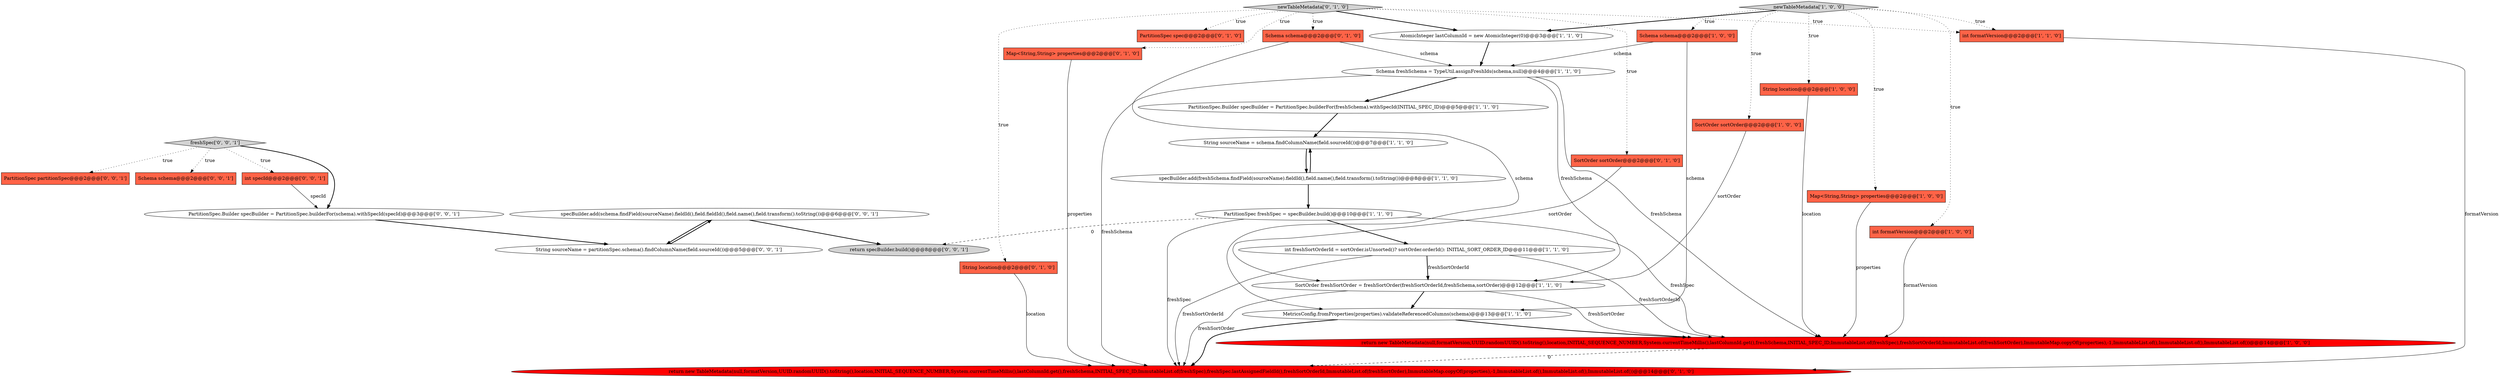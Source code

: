digraph {
11 [style = filled, label = "PartitionSpec freshSpec = specBuilder.build()@@@10@@@['1', '1', '0']", fillcolor = white, shape = ellipse image = "AAA0AAABBB1BBB"];
21 [style = filled, label = "Schema schema@@@2@@@['0', '1', '0']", fillcolor = tomato, shape = box image = "AAA0AAABBB2BBB"];
22 [style = filled, label = "Map<String,String> properties@@@2@@@['0', '1', '0']", fillcolor = tomato, shape = box image = "AAA0AAABBB2BBB"];
26 [style = filled, label = "return specBuilder.build()@@@8@@@['0', '0', '1']", fillcolor = lightgray, shape = ellipse image = "AAA0AAABBB3BBB"];
18 [style = filled, label = "return new TableMetadata(null,formatVersion,UUID.randomUUID().toString(),location,INITIAL_SEQUENCE_NUMBER,System.currentTimeMillis(),lastColumnId.get(),freshSchema,INITIAL_SPEC_ID,ImmutableList.of(freshSpec),freshSpec.lastAssignedFieldId(),freshSortOrderId,ImmutableList.of(freshSortOrder),ImmutableMap.copyOf(properties),-1,ImmutableList.of(),ImmutableList.of(),ImmutableList.of())@@@14@@@['0', '1', '0']", fillcolor = red, shape = ellipse image = "AAA1AAABBB2BBB"];
23 [style = filled, label = "String location@@@2@@@['0', '1', '0']", fillcolor = tomato, shape = box image = "AAA0AAABBB2BBB"];
1 [style = filled, label = "AtomicInteger lastColumnId = new AtomicInteger(0)@@@3@@@['1', '1', '0']", fillcolor = white, shape = ellipse image = "AAA0AAABBB1BBB"];
0 [style = filled, label = "SortOrder sortOrder@@@2@@@['1', '0', '0']", fillcolor = tomato, shape = box image = "AAA0AAABBB1BBB"];
17 [style = filled, label = "PartitionSpec spec@@@2@@@['0', '1', '0']", fillcolor = tomato, shape = box image = "AAA0AAABBB2BBB"];
6 [style = filled, label = "String location@@@2@@@['1', '0', '0']", fillcolor = tomato, shape = box image = "AAA0AAABBB1BBB"];
9 [style = filled, label = "SortOrder freshSortOrder = freshSortOrder(freshSortOrderId,freshSchema,sortOrder)@@@12@@@['1', '1', '0']", fillcolor = white, shape = ellipse image = "AAA0AAABBB1BBB"];
25 [style = filled, label = "int specId@@@2@@@['0', '0', '1']", fillcolor = tomato, shape = box image = "AAA0AAABBB3BBB"];
7 [style = filled, label = "newTableMetadata['1', '0', '0']", fillcolor = lightgray, shape = diamond image = "AAA0AAABBB1BBB"];
5 [style = filled, label = "MetricsConfig.fromProperties(properties).validateReferencedColumns(schema)@@@13@@@['1', '1', '0']", fillcolor = white, shape = ellipse image = "AAA0AAABBB1BBB"];
28 [style = filled, label = "String sourceName = partitionSpec.schema().findColumnName(field.sourceId())@@@5@@@['0', '0', '1']", fillcolor = white, shape = ellipse image = "AAA0AAABBB3BBB"];
8 [style = filled, label = "PartitionSpec.Builder specBuilder = PartitionSpec.builderFor(freshSchema).withSpecId(INITIAL_SPEC_ID)@@@5@@@['1', '1', '0']", fillcolor = white, shape = ellipse image = "AAA0AAABBB1BBB"];
12 [style = filled, label = "Schema schema@@@2@@@['1', '0', '0']", fillcolor = tomato, shape = box image = "AAA0AAABBB1BBB"];
20 [style = filled, label = "newTableMetadata['0', '1', '0']", fillcolor = lightgray, shape = diamond image = "AAA0AAABBB2BBB"];
29 [style = filled, label = "PartitionSpec.Builder specBuilder = PartitionSpec.builderFor(schema).withSpecId(specId)@@@3@@@['0', '0', '1']", fillcolor = white, shape = ellipse image = "AAA0AAABBB3BBB"];
4 [style = filled, label = "String sourceName = schema.findColumnName(field.sourceId())@@@7@@@['1', '1', '0']", fillcolor = white, shape = ellipse image = "AAA0AAABBB1BBB"];
3 [style = filled, label = "Map<String,String> properties@@@2@@@['1', '0', '0']", fillcolor = tomato, shape = box image = "AAA0AAABBB1BBB"];
15 [style = filled, label = "Schema freshSchema = TypeUtil.assignFreshIds(schema,null)@@@4@@@['1', '1', '0']", fillcolor = white, shape = ellipse image = "AAA0AAABBB1BBB"];
19 [style = filled, label = "SortOrder sortOrder@@@2@@@['0', '1', '0']", fillcolor = tomato, shape = box image = "AAA0AAABBB2BBB"];
10 [style = filled, label = "return new TableMetadata(null,formatVersion,UUID.randomUUID().toString(),location,INITIAL_SEQUENCE_NUMBER,System.currentTimeMillis(),lastColumnId.get(),freshSchema,INITIAL_SPEC_ID,ImmutableList.of(freshSpec),freshSortOrderId,ImmutableList.of(freshSortOrder),ImmutableMap.copyOf(properties),-1,ImmutableList.of(),ImmutableList.of(),ImmutableList.of())@@@14@@@['1', '0', '0']", fillcolor = red, shape = ellipse image = "AAA1AAABBB1BBB"];
31 [style = filled, label = "PartitionSpec partitionSpec@@@2@@@['0', '0', '1']", fillcolor = tomato, shape = box image = "AAA0AAABBB3BBB"];
13 [style = filled, label = "int formatVersion@@@2@@@['1', '0', '0']", fillcolor = tomato, shape = box image = "AAA0AAABBB1BBB"];
24 [style = filled, label = "specBuilder.add(schema.findField(sourceName).fieldId(),field.fieldId(),field.name(),field.transform().toString())@@@6@@@['0', '0', '1']", fillcolor = white, shape = ellipse image = "AAA0AAABBB3BBB"];
16 [style = filled, label = "specBuilder.add(freshSchema.findField(sourceName).fieldId(),field.name(),field.transform().toString())@@@8@@@['1', '1', '0']", fillcolor = white, shape = ellipse image = "AAA0AAABBB1BBB"];
14 [style = filled, label = "int formatVersion@@@2@@@['1', '1', '0']", fillcolor = tomato, shape = box image = "AAA0AAABBB1BBB"];
30 [style = filled, label = "freshSpec['0', '0', '1']", fillcolor = lightgray, shape = diamond image = "AAA0AAABBB3BBB"];
27 [style = filled, label = "Schema schema@@@2@@@['0', '0', '1']", fillcolor = tomato, shape = box image = "AAA0AAABBB3BBB"];
2 [style = filled, label = "int freshSortOrderId = sortOrder.isUnsorted()? sortOrder.orderId(): INITIAL_SORT_ORDER_ID@@@11@@@['1', '1', '0']", fillcolor = white, shape = ellipse image = "AAA0AAABBB1BBB"];
5->10 [style = bold, label=""];
0->9 [style = solid, label="sortOrder"];
24->28 [style = bold, label=""];
7->6 [style = dotted, label="true"];
7->1 [style = bold, label=""];
16->11 [style = bold, label=""];
15->10 [style = solid, label="freshSchema"];
22->18 [style = solid, label="properties"];
23->18 [style = solid, label="location"];
20->17 [style = dotted, label="true"];
30->27 [style = dotted, label="true"];
1->15 [style = bold, label=""];
7->13 [style = dotted, label="true"];
11->26 [style = dashed, label="0"];
15->18 [style = solid, label="freshSchema"];
20->14 [style = dotted, label="true"];
12->5 [style = solid, label="schema"];
21->5 [style = solid, label="schema"];
5->18 [style = bold, label=""];
20->21 [style = dotted, label="true"];
12->15 [style = solid, label="schema"];
2->9 [style = bold, label=""];
20->1 [style = bold, label=""];
7->0 [style = dotted, label="true"];
30->29 [style = bold, label=""];
11->2 [style = bold, label=""];
7->12 [style = dotted, label="true"];
10->18 [style = dashed, label="0"];
29->28 [style = bold, label=""];
14->18 [style = solid, label="formatVersion"];
11->18 [style = solid, label="freshSpec"];
24->26 [style = bold, label=""];
3->10 [style = solid, label="properties"];
30->31 [style = dotted, label="true"];
30->25 [style = dotted, label="true"];
2->10 [style = solid, label="freshSortOrderId"];
6->10 [style = solid, label="location"];
9->10 [style = solid, label="freshSortOrder"];
7->3 [style = dotted, label="true"];
19->9 [style = solid, label="sortOrder"];
2->9 [style = solid, label="freshSortOrderId"];
25->29 [style = solid, label="specId"];
20->23 [style = dotted, label="true"];
9->5 [style = bold, label=""];
28->24 [style = bold, label=""];
9->18 [style = solid, label="freshSortOrder"];
20->19 [style = dotted, label="true"];
20->22 [style = dotted, label="true"];
8->4 [style = bold, label=""];
16->4 [style = bold, label=""];
15->9 [style = solid, label="freshSchema"];
15->8 [style = bold, label=""];
2->18 [style = solid, label="freshSortOrderId"];
21->15 [style = solid, label="schema"];
4->16 [style = bold, label=""];
11->10 [style = solid, label="freshSpec"];
13->10 [style = solid, label="formatVersion"];
7->14 [style = dotted, label="true"];
}

